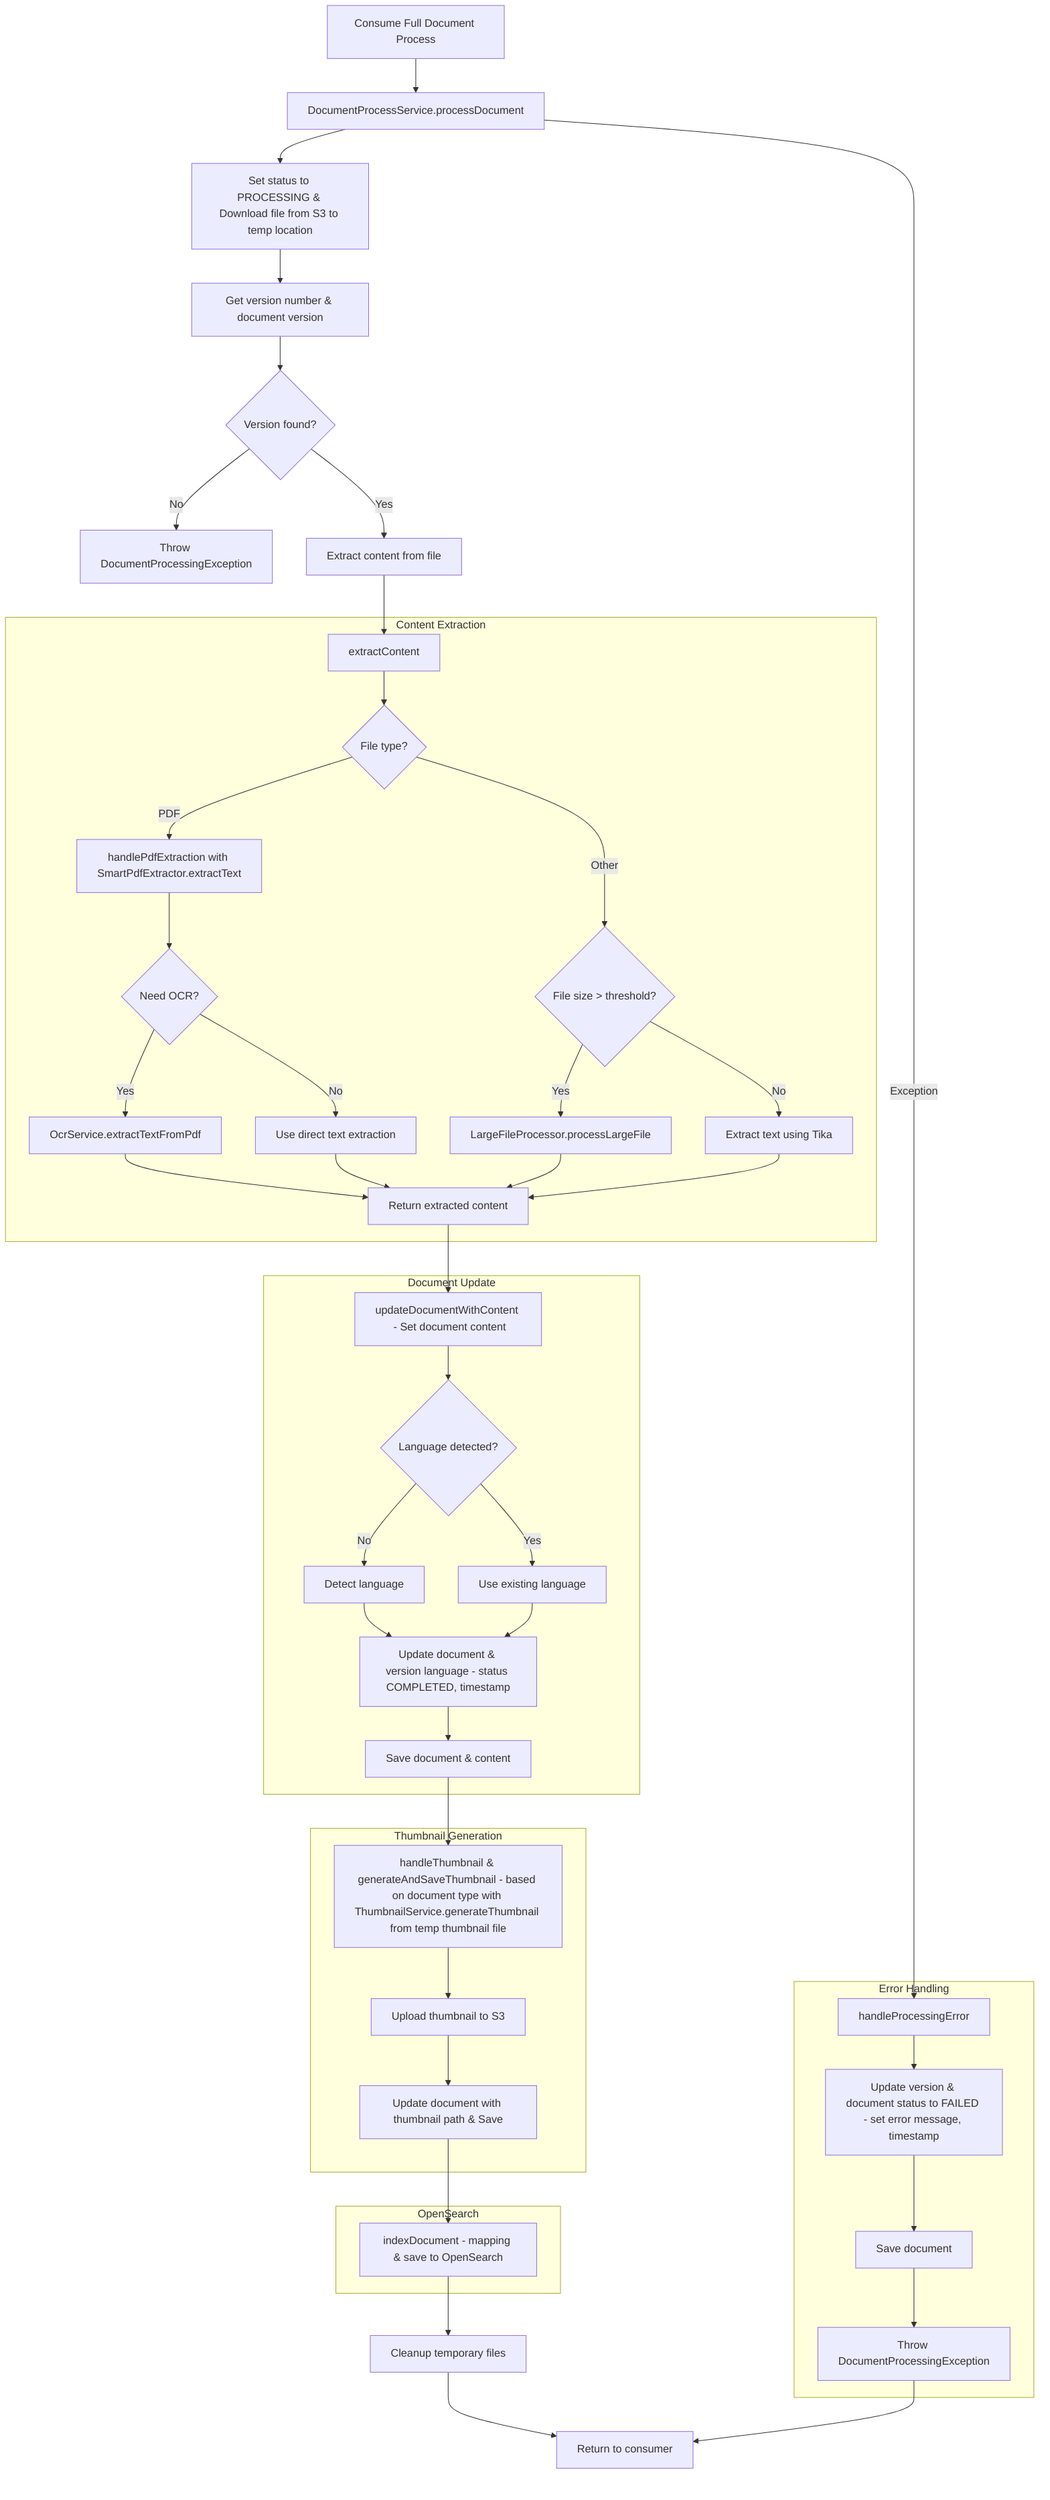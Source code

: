 flowchart TD
%% Starting point - Consumer receives event

%% Main processing method
    I[Consume Full Document Process] --> J[DocumentProcessService.processDocument]
    J --> K[Set status to PROCESSING & Download file from S3 to temp location]

%% Process Full Document flow
    K --> N[Get version number & document version]
    N --> O{Version found?}
    O -->|No| O1[Throw DocumentProcessingException]
    O -->|Yes| P[Extract content from file]

%% Content extraction flow
    P --> P1[extractContent]
    P1 --> P2{File type?}
    P2 -->|PDF| P3[handlePdfExtraction with SmartPdfExtractor.extractText]
    P2 -->|Other| P4{File size > threshold?}

%% PDF handling
    P3 --> P3B{Need OCR?}
    P3B -->|Yes| P3C[OcrService.extractTextFromPdf]
    P3B -->|No| P3D[Use direct text extraction]
    P3C --> P7[Return extracted content]
    P3D --> P7

%% Large file handling
    P4 -->|Yes| P5[LargeFileProcessor.processLargeFile]
    P4 -->|No| P6[Extract text using Tika]
    P5 --> P7[Return extracted content]
    P6 --> P7

%% Back to main process flow
    P7 --> Q1[updateDocumentWithContent <br> - Set document content]

%% Update document with content
    Q1 --> Q2{Language detected?}
    Q2 -->|No| Q3[Detect language]
    Q2 -->|Yes| Q4[Use existing language]
    Q3 --> Q5[Update document & version language - status COMPLETED, timestamp]
    Q4 --> Q5
    Q5 --> Q6[Save document & content]

%% Generate thumbnail
    Q6 --> R1[handleThumbnail & generateAndSaveThumbnail - based on document type with ThumbnailService.generateThumbnail from temp thumbnail file]
    R1 --> R2[Upload thumbnail to S3]
    R2 --> R3[Update document with thumbnail path & Save]

%% Index document
    R3 --> S[indexDocument - mapping & save to OpenSearch ]

%% Cleanup and completion
    S --> T[Cleanup temporary files]

%% Error handling path
    J -- Exception --> V1[handleProcessingError]
    V1 --> V2[Update version & document status to FAILED - set error message, timestamp]
    V2 --> V3[Save document]
    V3 --> W[Throw DocumentProcessingException]

%% Final cleanup
    T --> X[Return to consumer]
    W --> X

%% Subgraph for Content Extraction
    subgraph "Content Extraction"
        P1
        P2
        P3
        P4
        P5
        P6
        P7
        P3B
        P3C
        P3D
    end

%% Subgraph for Document Update
    subgraph "Document Update"
        Q1
        Q2
        Q3
        Q4
        Q5
        Q6
    end

%% Subgraph for Thumbnail Generation
    subgraph "Thumbnail Generation"
        R1
        R2
        R3
    end

%% Subgraph for Indexing
    subgraph "OpenSearch"
        S

    end

%% Subgraph for Error Handling
    subgraph "Error Handling"
        V1
        V2
        V3
        W
    end